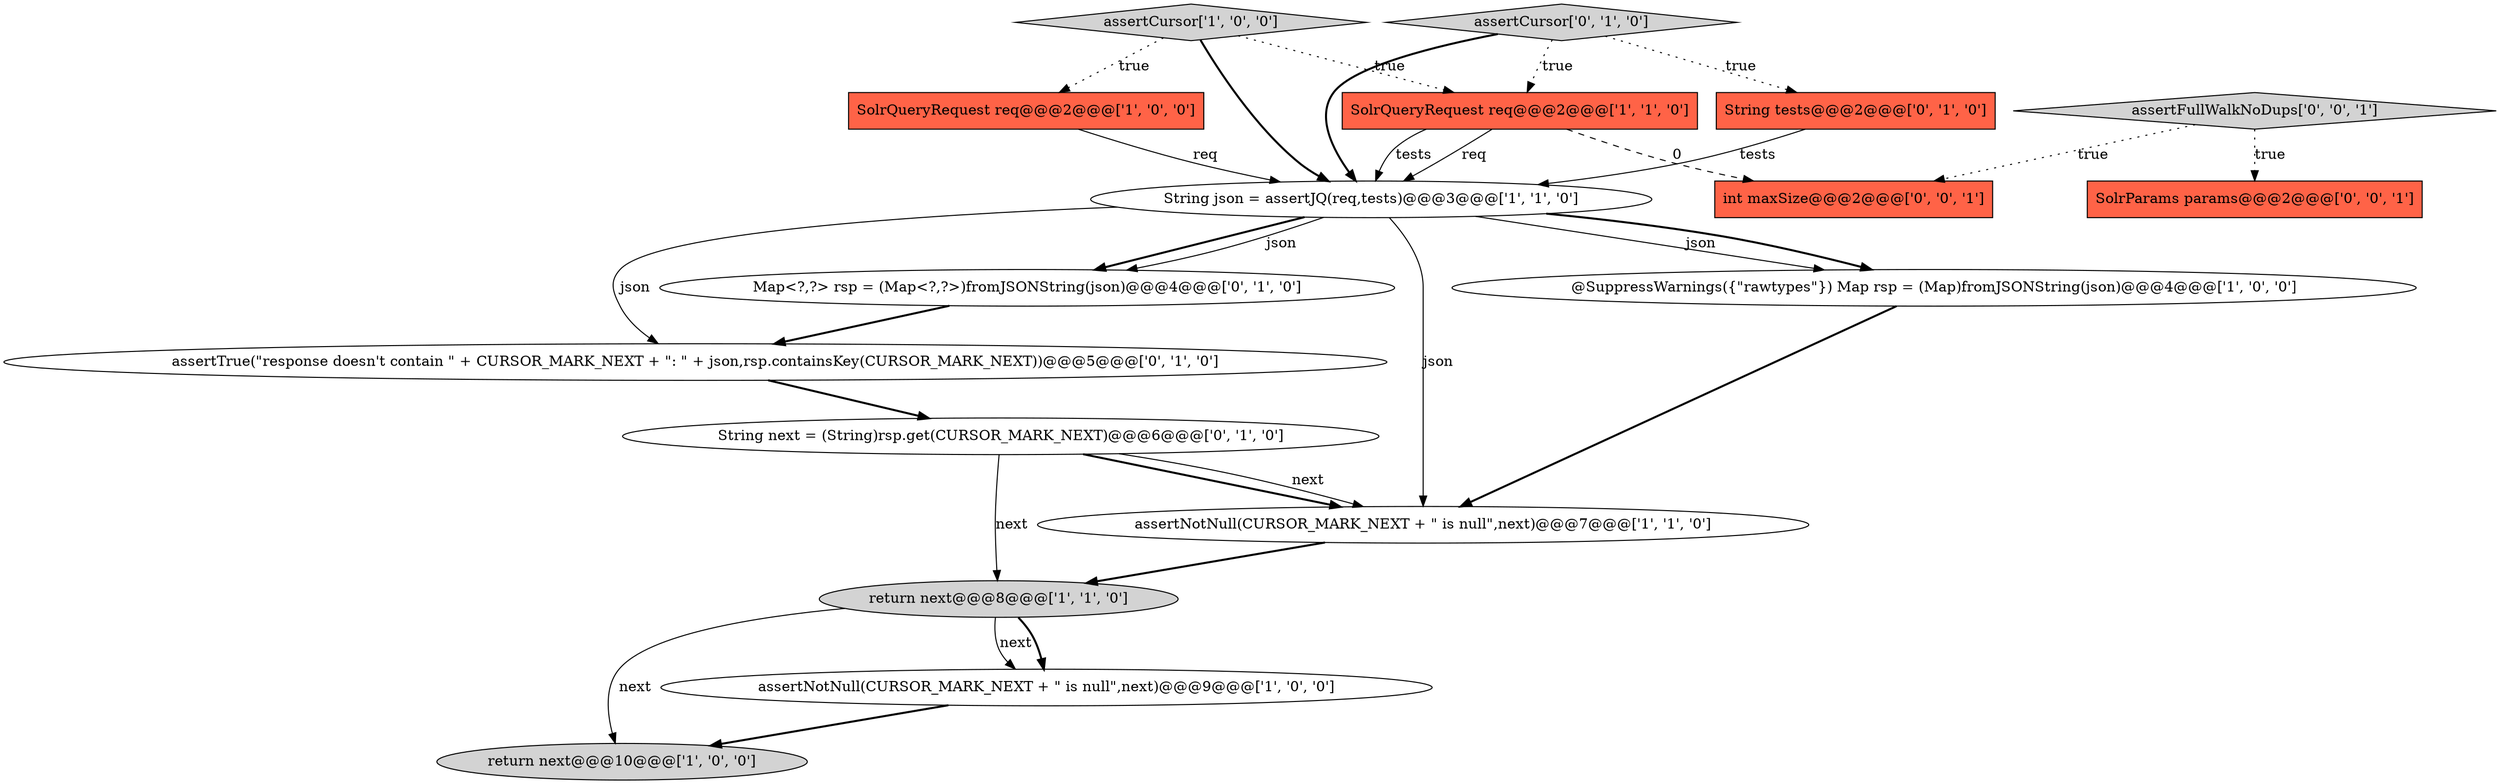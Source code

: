 digraph {
7 [style = filled, label = "assertNotNull(CURSOR_MARK_NEXT + \" is null\",next)@@@7@@@['1', '1', '0']", fillcolor = white, shape = ellipse image = "AAA0AAABBB1BBB"];
0 [style = filled, label = "SolrQueryRequest req@@@2@@@['1', '0', '0']", fillcolor = tomato, shape = box image = "AAA0AAABBB1BBB"];
13 [style = filled, label = "assertCursor['0', '1', '0']", fillcolor = lightgray, shape = diamond image = "AAA0AAABBB2BBB"];
12 [style = filled, label = "String next = (String)rsp.get(CURSOR_MARK_NEXT)@@@6@@@['0', '1', '0']", fillcolor = white, shape = ellipse image = "AAA0AAABBB2BBB"];
10 [style = filled, label = "assertTrue(\"response doesn't contain \" + CURSOR_MARK_NEXT + \": \" + json,rsp.containsKey(CURSOR_MARK_NEXT))@@@5@@@['0', '1', '0']", fillcolor = white, shape = ellipse image = "AAA0AAABBB2BBB"];
14 [style = filled, label = "SolrParams params@@@2@@@['0', '0', '1']", fillcolor = tomato, shape = box image = "AAA0AAABBB3BBB"];
16 [style = filled, label = "int maxSize@@@2@@@['0', '0', '1']", fillcolor = tomato, shape = box image = "AAA0AAABBB3BBB"];
3 [style = filled, label = "SolrQueryRequest req@@@2@@@['1', '1', '0']", fillcolor = tomato, shape = box image = "AAA0AAABBB1BBB"];
9 [style = filled, label = "String tests@@@2@@@['0', '1', '0']", fillcolor = tomato, shape = box image = "AAA0AAABBB2BBB"];
15 [style = filled, label = "assertFullWalkNoDups['0', '0', '1']", fillcolor = lightgray, shape = diamond image = "AAA0AAABBB3BBB"];
2 [style = filled, label = "return next@@@8@@@['1', '1', '0']", fillcolor = lightgray, shape = ellipse image = "AAA0AAABBB1BBB"];
5 [style = filled, label = "return next@@@10@@@['1', '0', '0']", fillcolor = lightgray, shape = ellipse image = "AAA0AAABBB1BBB"];
1 [style = filled, label = "@SuppressWarnings({\"rawtypes\"}) Map rsp = (Map)fromJSONString(json)@@@4@@@['1', '0', '0']", fillcolor = white, shape = ellipse image = "AAA0AAABBB1BBB"];
8 [style = filled, label = "assertNotNull(CURSOR_MARK_NEXT + \" is null\",next)@@@9@@@['1', '0', '0']", fillcolor = white, shape = ellipse image = "AAA0AAABBB1BBB"];
4 [style = filled, label = "assertCursor['1', '0', '0']", fillcolor = lightgray, shape = diamond image = "AAA0AAABBB1BBB"];
11 [style = filled, label = "Map<?,?> rsp = (Map<?,?>)fromJSONString(json)@@@4@@@['0', '1', '0']", fillcolor = white, shape = ellipse image = "AAA0AAABBB2BBB"];
6 [style = filled, label = "String json = assertJQ(req,tests)@@@3@@@['1', '1', '0']", fillcolor = white, shape = ellipse image = "AAA0AAABBB1BBB"];
3->6 [style = solid, label="req"];
2->5 [style = solid, label="next"];
4->6 [style = bold, label=""];
12->7 [style = bold, label=""];
6->1 [style = solid, label="json"];
3->6 [style = solid, label="tests"];
8->5 [style = bold, label=""];
4->3 [style = dotted, label="true"];
3->16 [style = dashed, label="0"];
9->6 [style = solid, label="tests"];
6->7 [style = solid, label="json"];
6->11 [style = bold, label=""];
13->6 [style = bold, label=""];
12->7 [style = solid, label="next"];
13->9 [style = dotted, label="true"];
4->0 [style = dotted, label="true"];
2->8 [style = solid, label="next"];
12->2 [style = solid, label="next"];
2->8 [style = bold, label=""];
10->12 [style = bold, label=""];
0->6 [style = solid, label="req"];
11->10 [style = bold, label=""];
6->10 [style = solid, label="json"];
13->3 [style = dotted, label="true"];
15->16 [style = dotted, label="true"];
1->7 [style = bold, label=""];
15->14 [style = dotted, label="true"];
6->11 [style = solid, label="json"];
6->1 [style = bold, label=""];
7->2 [style = bold, label=""];
}
